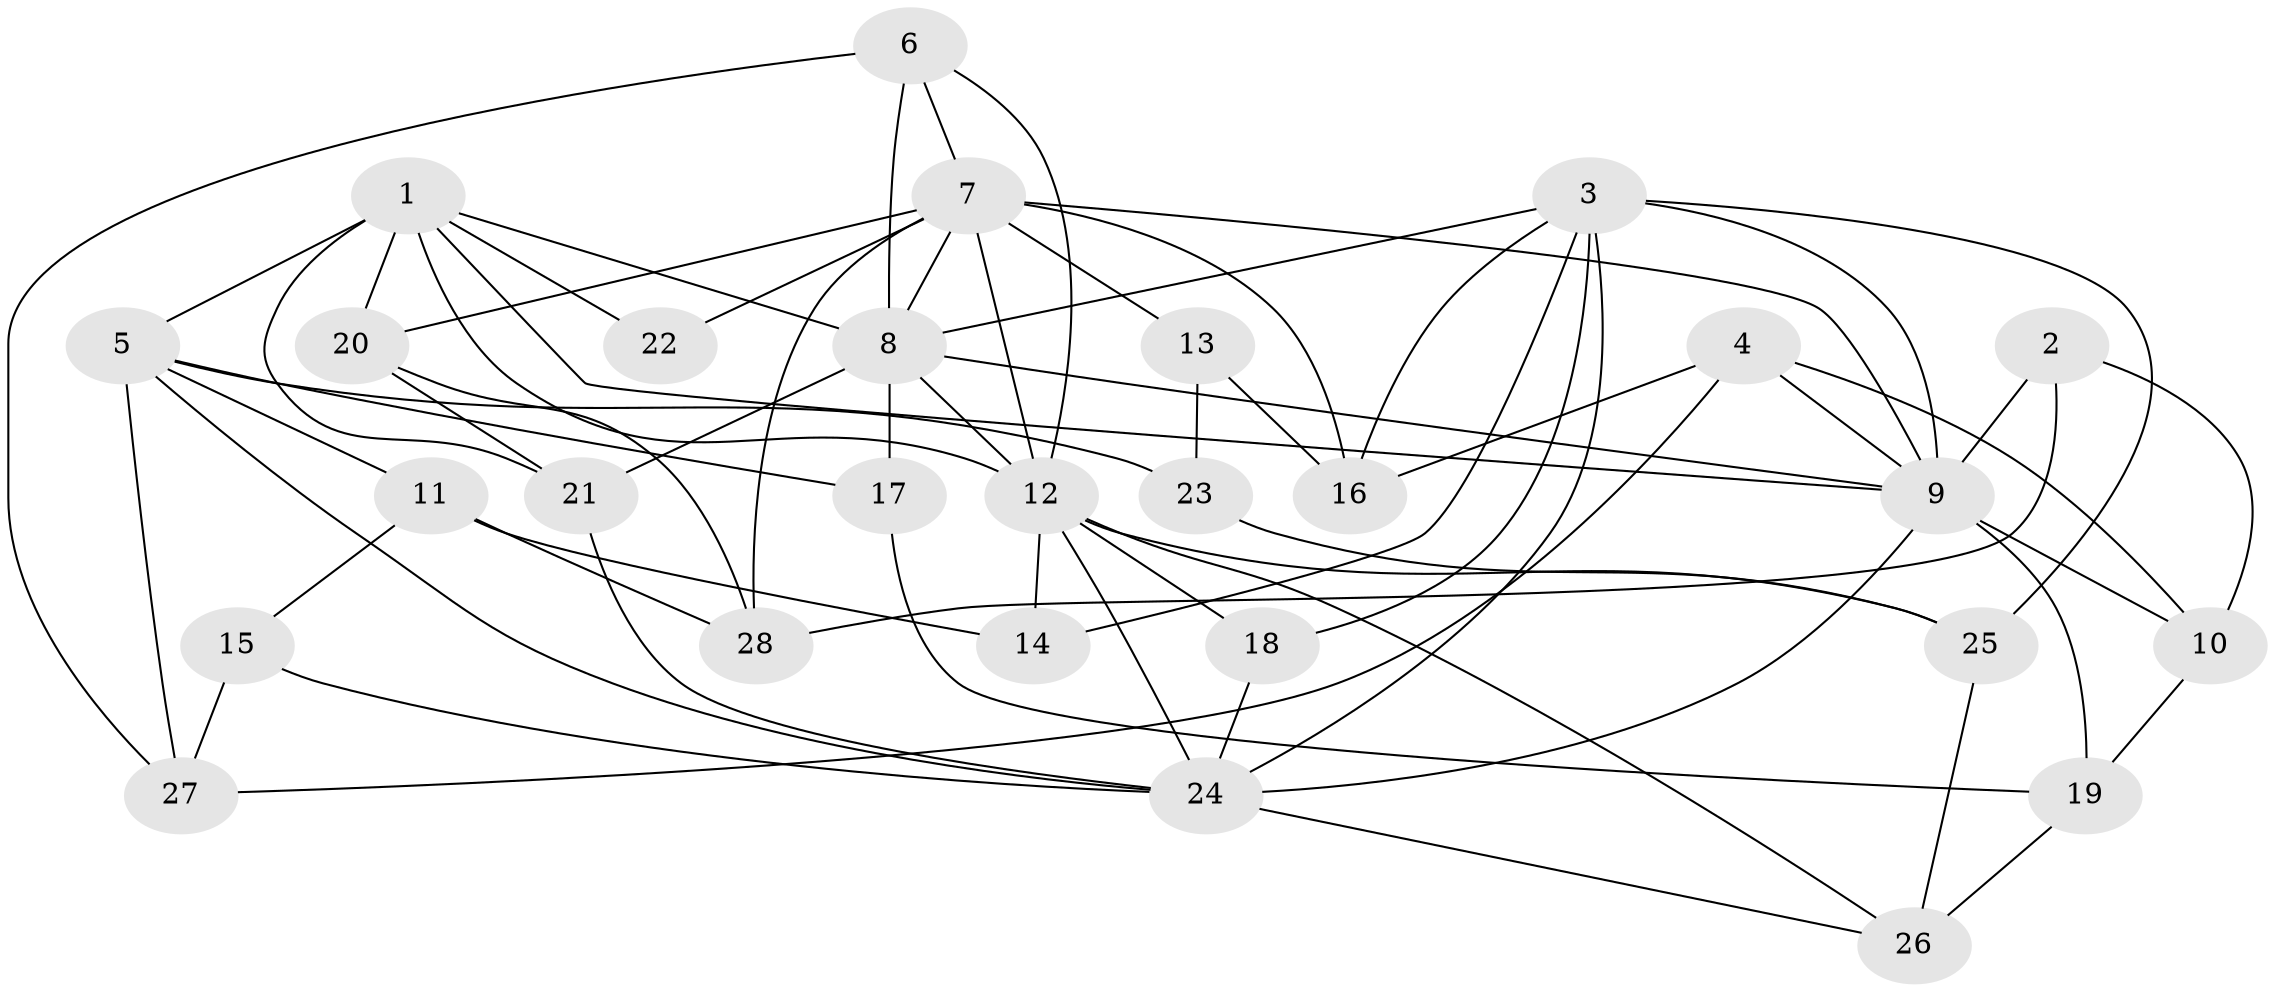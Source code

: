 // original degree distribution, {4: 1.0}
// Generated by graph-tools (version 1.1) at 2025/37/03/09/25 02:37:56]
// undirected, 28 vertices, 67 edges
graph export_dot {
graph [start="1"]
  node [color=gray90,style=filled];
  1;
  2;
  3;
  4;
  5;
  6;
  7;
  8;
  9;
  10;
  11;
  12;
  13;
  14;
  15;
  16;
  17;
  18;
  19;
  20;
  21;
  22;
  23;
  24;
  25;
  26;
  27;
  28;
  1 -- 5 [weight=4.0];
  1 -- 8 [weight=1.0];
  1 -- 9 [weight=1.0];
  1 -- 12 [weight=1.0];
  1 -- 20 [weight=1.0];
  1 -- 21 [weight=1.0];
  1 -- 22 [weight=3.0];
  2 -- 9 [weight=2.0];
  2 -- 10 [weight=1.0];
  2 -- 28 [weight=1.0];
  3 -- 8 [weight=1.0];
  3 -- 9 [weight=3.0];
  3 -- 14 [weight=2.0];
  3 -- 16 [weight=1.0];
  3 -- 18 [weight=1.0];
  3 -- 24 [weight=1.0];
  3 -- 25 [weight=1.0];
  4 -- 9 [weight=1.0];
  4 -- 10 [weight=1.0];
  4 -- 16 [weight=1.0];
  4 -- 27 [weight=1.0];
  5 -- 11 [weight=1.0];
  5 -- 17 [weight=1.0];
  5 -- 23 [weight=2.0];
  5 -- 24 [weight=1.0];
  5 -- 27 [weight=1.0];
  6 -- 7 [weight=1.0];
  6 -- 8 [weight=1.0];
  6 -- 12 [weight=1.0];
  6 -- 27 [weight=1.0];
  7 -- 8 [weight=1.0];
  7 -- 9 [weight=1.0];
  7 -- 12 [weight=1.0];
  7 -- 13 [weight=2.0];
  7 -- 16 [weight=1.0];
  7 -- 20 [weight=1.0];
  7 -- 22 [weight=1.0];
  7 -- 28 [weight=1.0];
  8 -- 9 [weight=1.0];
  8 -- 12 [weight=2.0];
  8 -- 17 [weight=2.0];
  8 -- 21 [weight=1.0];
  9 -- 10 [weight=1.0];
  9 -- 19 [weight=1.0];
  9 -- 24 [weight=1.0];
  10 -- 19 [weight=1.0];
  11 -- 14 [weight=1.0];
  11 -- 15 [weight=1.0];
  11 -- 28 [weight=1.0];
  12 -- 14 [weight=1.0];
  12 -- 18 [weight=1.0];
  12 -- 24 [weight=1.0];
  12 -- 25 [weight=1.0];
  12 -- 26 [weight=1.0];
  13 -- 16 [weight=1.0];
  13 -- 23 [weight=1.0];
  15 -- 24 [weight=2.0];
  15 -- 27 [weight=1.0];
  17 -- 19 [weight=1.0];
  18 -- 24 [weight=2.0];
  19 -- 26 [weight=1.0];
  20 -- 21 [weight=1.0];
  20 -- 28 [weight=1.0];
  21 -- 24 [weight=1.0];
  23 -- 25 [weight=1.0];
  24 -- 26 [weight=1.0];
  25 -- 26 [weight=1.0];
}
